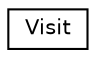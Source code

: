 digraph "Graphical Class Hierarchy"
{
 // LATEX_PDF_SIZE
  edge [fontname="Helvetica",fontsize="10",labelfontname="Helvetica",labelfontsize="10"];
  node [fontname="Helvetica",fontsize="10",shape=record];
  rankdir="LR";
  Node0 [label="Visit",height=0.2,width=0.4,color="black", fillcolor="white", style="filled",URL="$classVisit.html",tooltip="Represents a visit record for a child to a lesson."];
}
